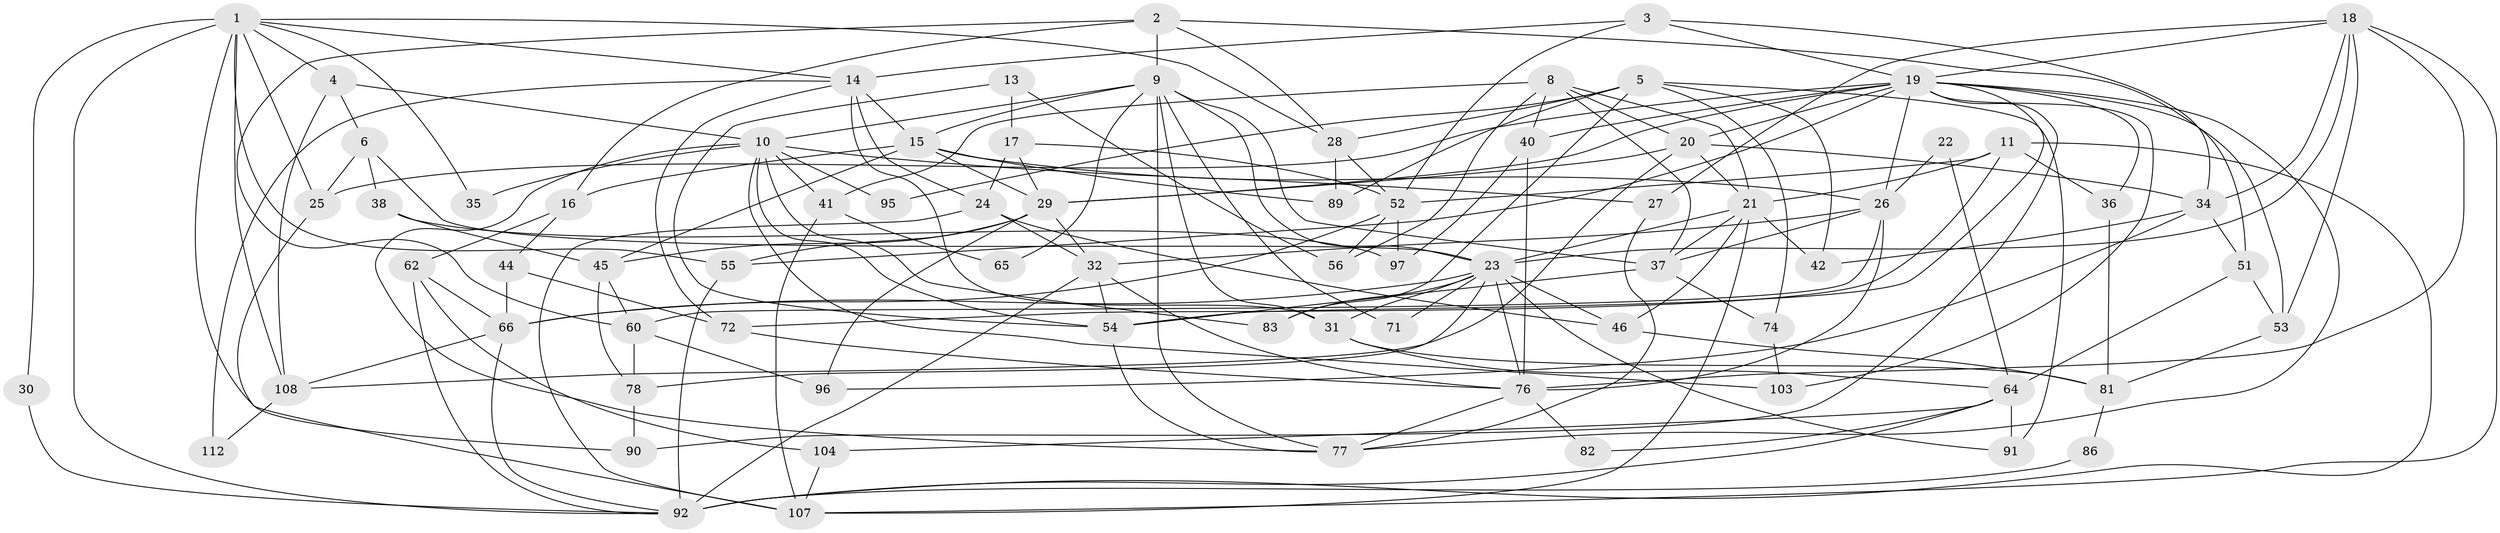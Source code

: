 // original degree distribution, {5: 0.14035087719298245, 4: 0.2894736842105263, 7: 0.07017543859649122, 6: 0.05263157894736842, 3: 0.2982456140350877, 2: 0.13157894736842105, 9: 0.008771929824561403, 11: 0.008771929824561403}
// Generated by graph-tools (version 1.1) at 2025/41/03/06/25 10:41:52]
// undirected, 74 vertices, 181 edges
graph export_dot {
graph [start="1"]
  node [color=gray90,style=filled];
  1 [super="+43"];
  2 [super="+99"];
  3;
  4 [super="+100"];
  5;
  6 [super="+7"];
  8 [super="+63"];
  9 [super="+93"];
  10 [super="+12"];
  11 [super="+101"];
  13;
  14 [super="+110"];
  15 [super="+88"];
  16 [super="+87"];
  17;
  18;
  19 [super="+106"];
  20 [super="+105"];
  21 [super="+68"];
  22;
  23 [super="+61"];
  24 [super="+47"];
  25 [super="+39"];
  26 [super="+33"];
  27 [super="+75"];
  28 [super="+57"];
  29 [super="+58"];
  30;
  31 [super="+69"];
  32 [super="+59"];
  34 [super="+67"];
  35;
  36;
  37 [super="+48"];
  38;
  40 [super="+80"];
  41 [super="+50"];
  42;
  44;
  45 [super="+102"];
  46 [super="+49"];
  51;
  52 [super="+94"];
  53 [super="+84"];
  54 [super="+73"];
  55;
  56;
  60 [super="+114"];
  62;
  64 [super="+70"];
  65;
  66 [super="+113"];
  71;
  72 [super="+98"];
  74;
  76 [super="+79"];
  77 [super="+111"];
  78;
  81 [super="+85"];
  82;
  83;
  86;
  89;
  90;
  91;
  92 [super="+109"];
  95;
  96;
  97;
  103;
  104;
  107;
  108;
  112;
  1 -- 92;
  1 -- 30;
  1 -- 35;
  1 -- 90;
  1 -- 108;
  1 -- 4;
  1 -- 55;
  1 -- 28;
  1 -- 14;
  1 -- 25;
  2 -- 9;
  2 -- 51;
  2 -- 28;
  2 -- 16;
  2 -- 60;
  3 -- 14;
  3 -- 19;
  3 -- 34;
  3 -- 52;
  4 -- 6;
  4 -- 108;
  4 -- 10;
  5 -- 42;
  5 -- 91;
  5 -- 28;
  5 -- 74;
  5 -- 83;
  5 -- 89;
  5 -- 95;
  6 -- 38;
  6 -- 25;
  6 -- 23;
  8 -- 21;
  8 -- 37;
  8 -- 56;
  8 -- 41;
  8 -- 40;
  8 -- 20;
  9 -- 15;
  9 -- 10;
  9 -- 71;
  9 -- 65;
  9 -- 37;
  9 -- 23;
  9 -- 77;
  9 -- 31;
  10 -- 77;
  10 -- 95;
  10 -- 35;
  10 -- 83;
  10 -- 103;
  10 -- 27;
  10 -- 41;
  10 -- 54;
  11 -- 36;
  11 -- 72;
  11 -- 92;
  11 -- 52;
  11 -- 21;
  13 -- 17;
  13 -- 56;
  13 -- 54;
  14 -- 15 [weight=2];
  14 -- 112;
  14 -- 72;
  14 -- 31;
  14 -- 24;
  15 -- 26;
  15 -- 89;
  15 -- 29;
  15 -- 16;
  15 -- 45;
  16 -- 62;
  16 -- 44;
  17 -- 29;
  17 -- 24;
  17 -- 52;
  18 -- 23;
  18 -- 34;
  18 -- 53;
  18 -- 107;
  18 -- 19;
  18 -- 76;
  18 -- 27;
  19 -- 103;
  19 -- 36;
  19 -- 90;
  19 -- 40;
  19 -- 55;
  19 -- 26 [weight=2];
  19 -- 77;
  19 -- 25;
  19 -- 29;
  19 -- 53;
  19 -- 20;
  19 -- 54;
  20 -- 29;
  20 -- 34;
  20 -- 108;
  20 -- 21;
  21 -- 107;
  21 -- 37;
  21 -- 42;
  21 -- 46;
  21 -- 23;
  22 -- 64;
  22 -- 26;
  23 -- 76;
  23 -- 31;
  23 -- 66;
  23 -- 91;
  23 -- 46;
  23 -- 83;
  23 -- 71;
  23 -- 78;
  24 -- 107;
  24 -- 46;
  24 -- 32;
  25 -- 107;
  26 -- 32;
  26 -- 37;
  26 -- 76;
  26 -- 60;
  27 -- 77;
  28 -- 89;
  28 -- 52;
  29 -- 55;
  29 -- 32;
  29 -- 96;
  29 -- 45;
  30 -- 92;
  31 -- 64;
  31 -- 81;
  32 -- 92;
  32 -- 76;
  32 -- 54;
  34 -- 96;
  34 -- 51;
  34 -- 42;
  36 -- 81;
  37 -- 74;
  37 -- 54;
  38 -- 97;
  38 -- 45;
  40 -- 97;
  40 -- 76;
  41 -- 107;
  41 -- 65;
  44 -- 72 [weight=2];
  44 -- 66;
  45 -- 78;
  45 -- 60;
  46 -- 81;
  51 -- 64;
  51 -- 53;
  52 -- 56;
  52 -- 66;
  52 -- 97;
  53 -- 81;
  54 -- 77;
  55 -- 92;
  60 -- 96;
  60 -- 78;
  62 -- 92;
  62 -- 66;
  62 -- 104;
  64 -- 82;
  64 -- 104;
  64 -- 91;
  64 -- 92;
  66 -- 108;
  66 -- 92;
  72 -- 76;
  74 -- 103;
  76 -- 82;
  76 -- 77;
  78 -- 90;
  81 -- 86;
  86 -- 92;
  104 -- 107;
  108 -- 112;
}
